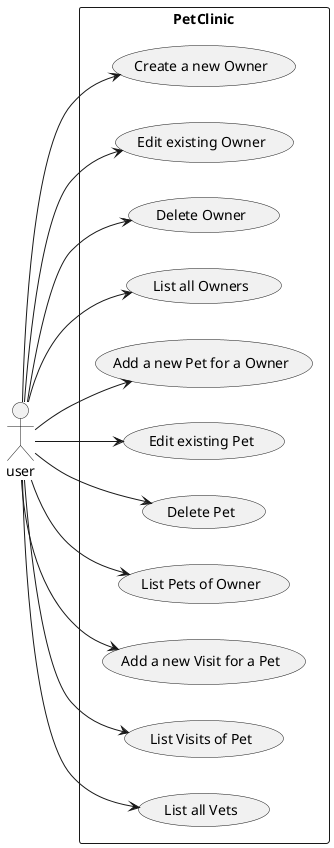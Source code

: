 @startuml
left to right direction
skinparam packageStyle rectangle
actor user
rectangle PetClinic {
  user --> (Create a new Owner)
  user --> (Edit existing Owner)
  user --> (Delete Owner)
  user --> (List all Owners)
  user --> (Add a new Pet for a Owner)
  user --> (Edit existing Pet)
  user --> (Delete Pet)
  user --> (List Pets of Owner)
  user --> (Add a new Visit for a Pet)
  user --> (List Visits of Pet)
  user --> (List all Vets)
}
@enduml
